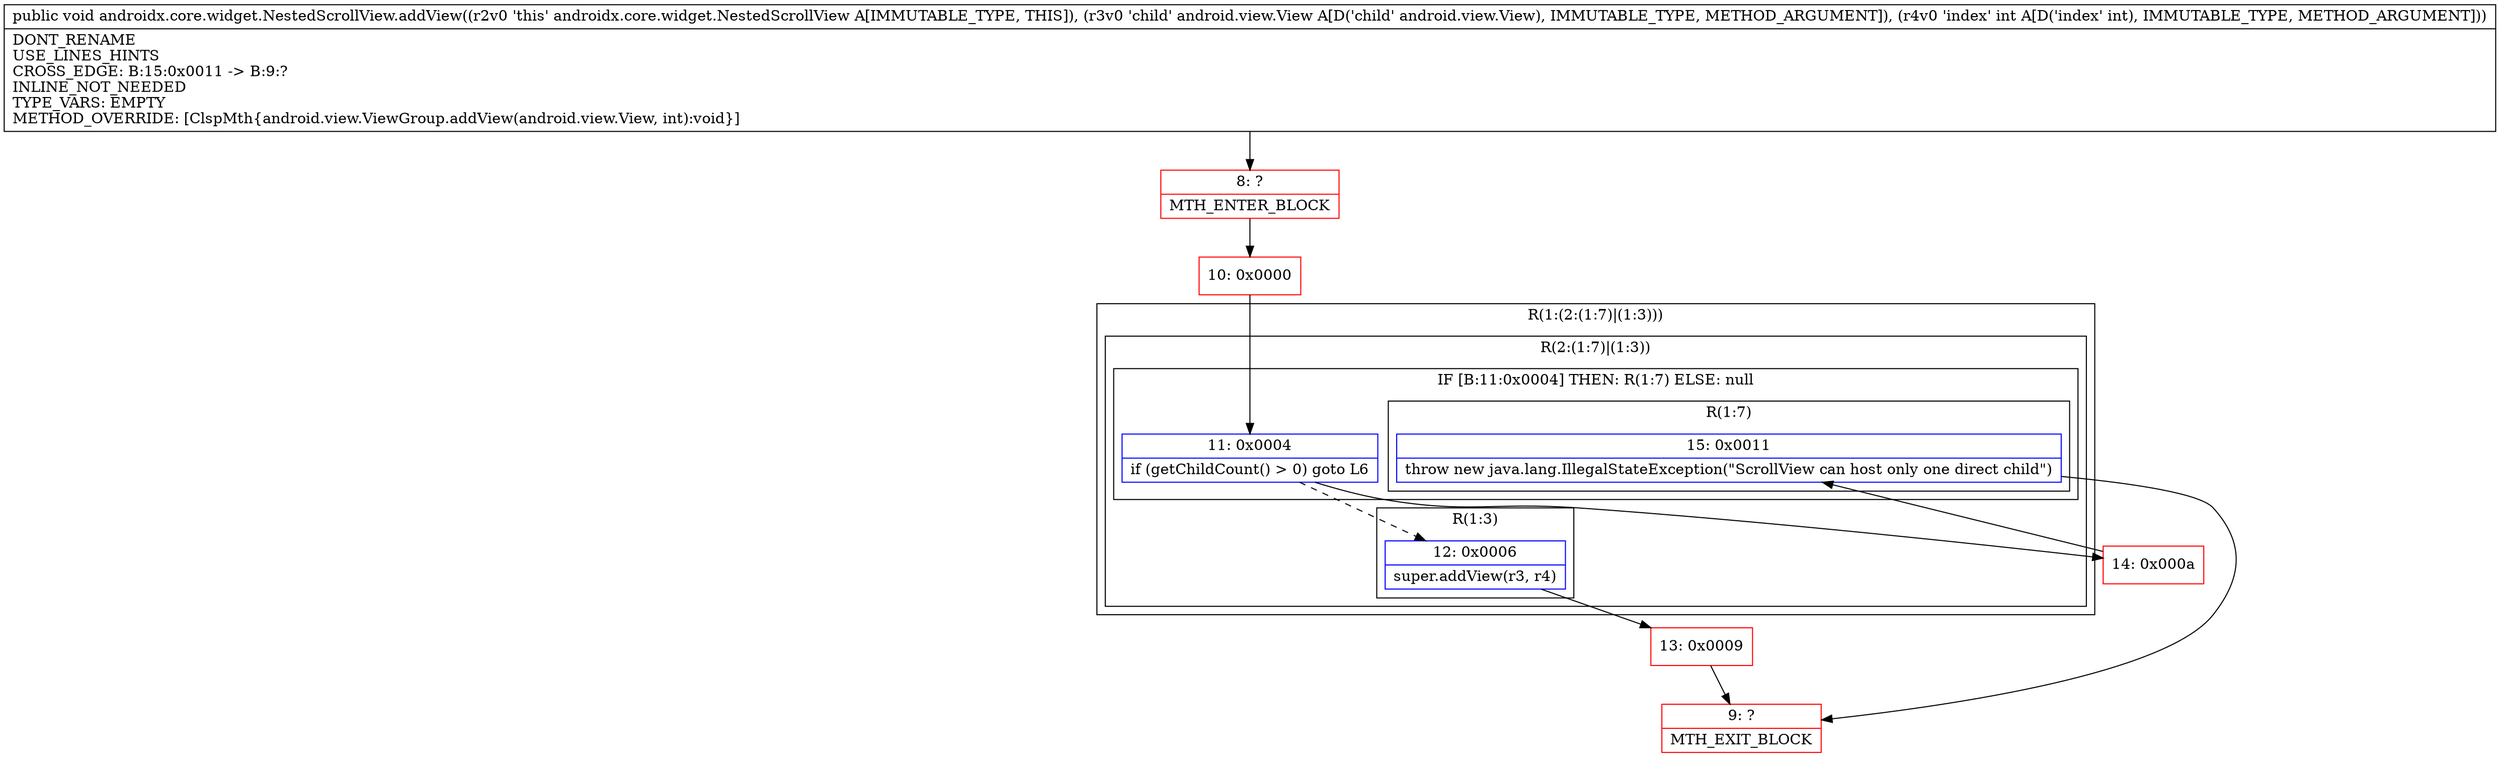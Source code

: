digraph "CFG forandroidx.core.widget.NestedScrollView.addView(Landroid\/view\/View;I)V" {
subgraph cluster_Region_1559139096 {
label = "R(1:(2:(1:7)|(1:3)))";
node [shape=record,color=blue];
subgraph cluster_Region_2094423947 {
label = "R(2:(1:7)|(1:3))";
node [shape=record,color=blue];
subgraph cluster_IfRegion_1981258666 {
label = "IF [B:11:0x0004] THEN: R(1:7) ELSE: null";
node [shape=record,color=blue];
Node_11 [shape=record,label="{11\:\ 0x0004|if (getChildCount() \> 0) goto L6\l}"];
subgraph cluster_Region_240765683 {
label = "R(1:7)";
node [shape=record,color=blue];
Node_15 [shape=record,label="{15\:\ 0x0011|throw new java.lang.IllegalStateException(\"ScrollView can host only one direct child\")\l}"];
}
}
subgraph cluster_Region_638058099 {
label = "R(1:3)";
node [shape=record,color=blue];
Node_12 [shape=record,label="{12\:\ 0x0006|super.addView(r3, r4)\l}"];
}
}
}
Node_8 [shape=record,color=red,label="{8\:\ ?|MTH_ENTER_BLOCK\l}"];
Node_10 [shape=record,color=red,label="{10\:\ 0x0000}"];
Node_13 [shape=record,color=red,label="{13\:\ 0x0009}"];
Node_9 [shape=record,color=red,label="{9\:\ ?|MTH_EXIT_BLOCK\l}"];
Node_14 [shape=record,color=red,label="{14\:\ 0x000a}"];
MethodNode[shape=record,label="{public void androidx.core.widget.NestedScrollView.addView((r2v0 'this' androidx.core.widget.NestedScrollView A[IMMUTABLE_TYPE, THIS]), (r3v0 'child' android.view.View A[D('child' android.view.View), IMMUTABLE_TYPE, METHOD_ARGUMENT]), (r4v0 'index' int A[D('index' int), IMMUTABLE_TYPE, METHOD_ARGUMENT]))  | DONT_RENAME\lUSE_LINES_HINTS\lCROSS_EDGE: B:15:0x0011 \-\> B:9:?\lINLINE_NOT_NEEDED\lTYPE_VARS: EMPTY\lMETHOD_OVERRIDE: [ClspMth\{android.view.ViewGroup.addView(android.view.View, int):void\}]\l}"];
MethodNode -> Node_8;Node_11 -> Node_12[style=dashed];
Node_11 -> Node_14;
Node_15 -> Node_9;
Node_12 -> Node_13;
Node_8 -> Node_10;
Node_10 -> Node_11;
Node_13 -> Node_9;
Node_14 -> Node_15;
}

